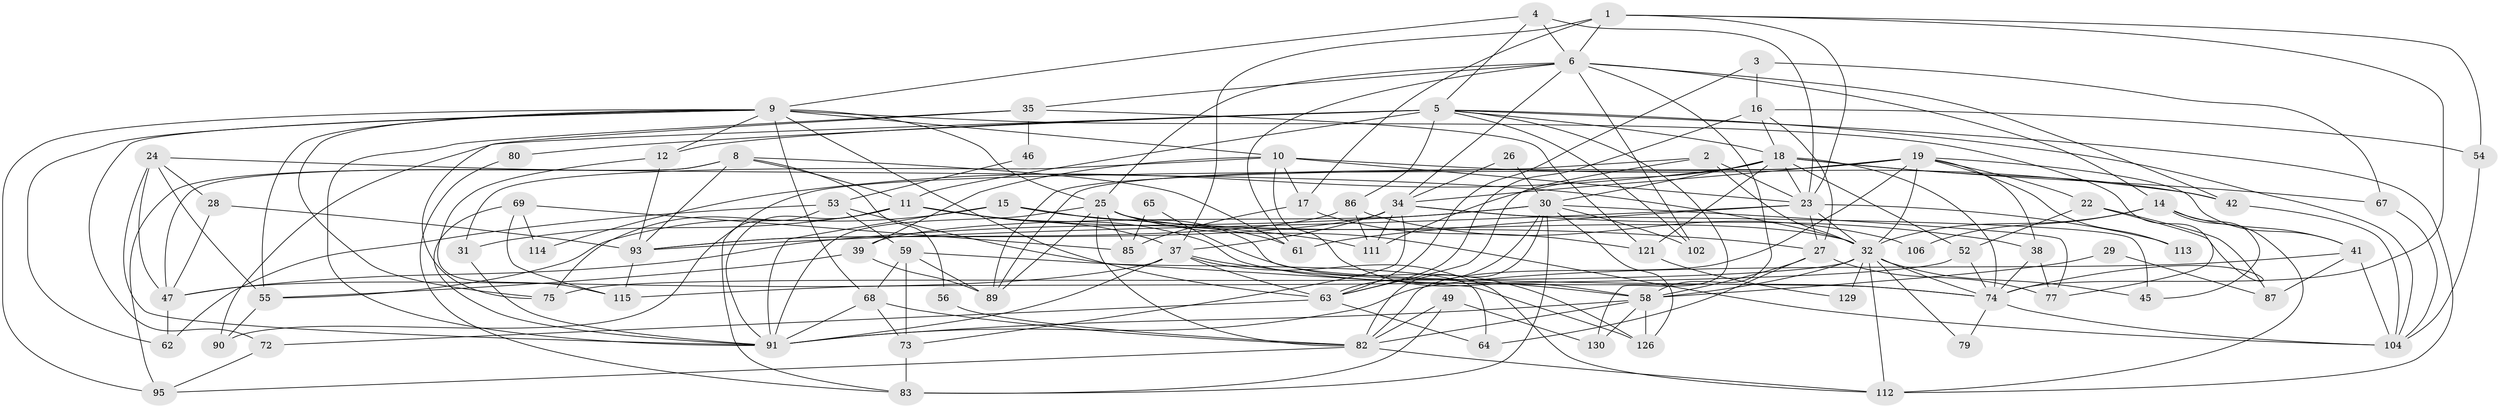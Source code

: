 // original degree distribution, {4: 0.381294964028777, 3: 0.2589928057553957, 5: 0.1223021582733813, 7: 0.02158273381294964, 2: 0.1079136690647482, 6: 0.07913669064748201, 9: 0.014388489208633094, 8: 0.014388489208633094}
// Generated by graph-tools (version 1.1) at 2025/18/03/04/25 18:18:53]
// undirected, 83 vertices, 213 edges
graph export_dot {
graph [start="1"]
  node [color=gray90,style=filled];
  1 [super="+135+71"];
  2 [super="+40"];
  3;
  4;
  5 [super="+7+70+96"];
  6 [super="+127+21"];
  8 [super="+78+97"];
  9 [super="+43+94"];
  10 [super="+57"];
  11 [super="+13+50"];
  12;
  14 [super="+109+66"];
  15 [super="+132"];
  16 [super="+88"];
  17;
  18 [super="+36"];
  19 [super="+20"];
  22;
  23 [super="+48+33"];
  24 [super="+120"];
  25 [super="+44+107"];
  26;
  27 [super="+116"];
  28;
  29;
  30 [super="+125"];
  31;
  32 [super="+122"];
  34 [super="+51"];
  35;
  37 [super="+138+123"];
  38;
  39;
  41 [super="+118"];
  42;
  45;
  46;
  47 [super="+134"];
  49 [super="+81"];
  52;
  53;
  54;
  55 [super="+103"];
  56;
  58 [super="+76"];
  59;
  61 [super="+84"];
  62;
  63 [super="+119+108"];
  64;
  65;
  67;
  68 [super="+131"];
  69;
  72;
  73 [super="+110"];
  74 [super="+137"];
  75;
  77;
  79;
  80;
  82 [super="+105"];
  83;
  85;
  86;
  87;
  89 [super="+98"];
  90;
  91 [super="+99+92"];
  93 [super="+124"];
  95;
  102;
  104 [super="+136+133"];
  106;
  111;
  112;
  113;
  114;
  115;
  121;
  126;
  129;
  130;
  1 -- 54;
  1 -- 37;
  1 -- 17;
  1 -- 74;
  1 -- 6;
  1 -- 23;
  2 -- 63 [weight=2];
  2 -- 23;
  2 -- 32;
  2 -- 89;
  3 -- 67;
  3 -- 63;
  3 -- 16;
  4 -- 23;
  4 -- 5;
  4 -- 6;
  4 -- 9;
  5 -- 130;
  5 -- 112;
  5 -- 90;
  5 -- 11;
  5 -- 12;
  5 -- 102;
  5 -- 18;
  5 -- 80;
  5 -- 86;
  5 -- 104;
  6 -- 102;
  6 -- 25;
  6 -- 58;
  6 -- 35;
  6 -- 42;
  6 -- 61;
  6 -- 14;
  6 -- 34;
  8 -- 56;
  8 -- 61 [weight=2];
  8 -- 95;
  8 -- 93;
  8 -- 11;
  8 -- 47;
  9 -- 25 [weight=2];
  9 -- 68;
  9 -- 72;
  9 -- 74;
  9 -- 75;
  9 -- 12;
  9 -- 95;
  9 -- 63;
  9 -- 55;
  9 -- 10;
  9 -- 62;
  10 -- 31;
  10 -- 42;
  10 -- 23;
  10 -- 17;
  10 -- 39;
  10 -- 58;
  11 -- 91;
  11 -- 75;
  11 -- 31;
  11 -- 111;
  11 -- 37;
  11 -- 74;
  12 -- 115;
  12 -- 93;
  14 -- 41;
  14 -- 45;
  14 -- 32;
  14 -- 112;
  14 -- 106;
  15 -- 74;
  15 -- 27;
  15 -- 91;
  15 -- 55;
  16 -- 54;
  16 -- 18;
  16 -- 27;
  16 -- 63;
  17 -- 121;
  17 -- 85;
  18 -- 74;
  18 -- 52;
  18 -- 30;
  18 -- 111;
  18 -- 114;
  18 -- 67;
  18 -- 23;
  18 -- 121;
  18 -- 42;
  19 -- 38;
  19 -- 90;
  19 -- 113;
  19 -- 41;
  19 -- 32;
  19 -- 34;
  19 -- 22;
  19 -- 89;
  19 -- 82;
  22 -- 77;
  22 -- 52;
  22 -- 87;
  23 -- 32;
  23 -- 113;
  23 -- 27;
  23 -- 93;
  23 -- 61;
  24 -- 91;
  24 -- 55;
  24 -- 32;
  24 -- 28;
  24 -- 47;
  25 -- 85;
  25 -- 89;
  25 -- 91 [weight=2];
  25 -- 61;
  25 -- 32;
  25 -- 104;
  25 -- 82;
  26 -- 34;
  26 -- 30;
  27 -- 64;
  27 -- 58;
  27 -- 77;
  28 -- 93;
  28 -- 47;
  29 -- 87;
  29 -- 58;
  30 -- 39;
  30 -- 83;
  30 -- 63;
  30 -- 82;
  30 -- 102;
  30 -- 126;
  30 -- 77;
  30 -- 47;
  31 -- 91;
  32 -- 58;
  32 -- 75;
  32 -- 112;
  32 -- 129 [weight=2];
  32 -- 74;
  32 -- 45;
  32 -- 79;
  34 -- 111;
  34 -- 37;
  34 -- 38;
  34 -- 93;
  34 -- 73;
  34 -- 45;
  35 -- 91;
  35 -- 46;
  35 -- 75;
  35 -- 121;
  37 -- 47;
  37 -- 112;
  37 -- 91;
  37 -- 58;
  37 -- 63;
  38 -- 77;
  38 -- 74;
  39 -- 89;
  39 -- 55;
  41 -- 87;
  41 -- 91;
  41 -- 104;
  42 -- 104;
  46 -- 53;
  47 -- 62;
  49 -- 83;
  49 -- 130;
  49 -- 82;
  52 -- 74;
  52 -- 115;
  53 -- 64;
  53 -- 83;
  53 -- 59;
  53 -- 62;
  54 -- 104;
  55 -- 90;
  56 -- 82;
  58 -- 91;
  58 -- 82;
  58 -- 130;
  58 -- 126;
  59 -- 73 [weight=2];
  59 -- 126;
  59 -- 68;
  59 -- 89;
  63 -- 72;
  63 -- 64;
  65 -- 85;
  65 -- 126;
  67 -- 104;
  68 -- 91;
  68 -- 73;
  68 -- 82;
  69 -- 85;
  69 -- 115;
  69 -- 114;
  69 -- 91;
  72 -- 95;
  73 -- 83;
  74 -- 79;
  74 -- 104;
  80 -- 83;
  82 -- 95;
  82 -- 112;
  86 -- 111;
  86 -- 93;
  86 -- 106;
  93 -- 115;
  121 -- 129;
}
